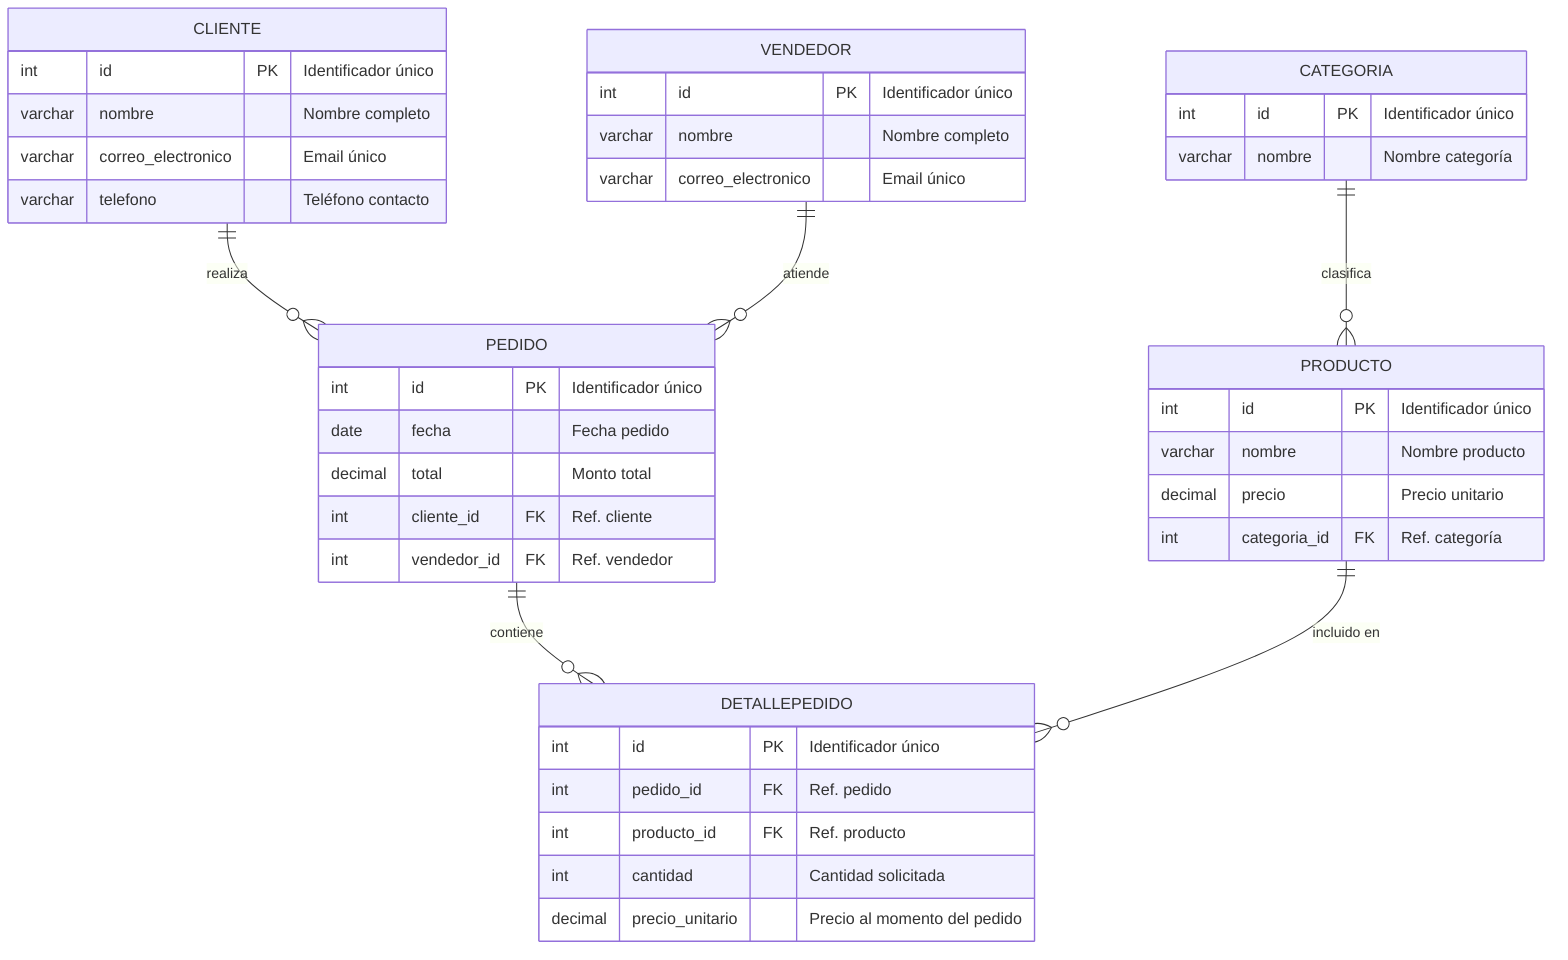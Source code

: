 erDiagram
    CLIENTE {
        int id PK "Identificador único"
        varchar nombre "Nombre completo"
        varchar correo_electronico "Email único"
        varchar telefono "Teléfono contacto"
    }
    
    CATEGORIA {
        int id PK "Identificador único"
        varchar nombre "Nombre categoría"
    }
    
    PRODUCTO {
        int id PK "Identificador único"
        varchar nombre "Nombre producto"
        decimal precio "Precio unitario"
        int categoria_id FK "Ref. categoría"
    }
    
    VENDEDOR {
        int id PK "Identificador único"
        varchar nombre "Nombre completo"
        varchar correo_electronico "Email único"
    }
    
    PEDIDO {
        int id PK "Identificador único"
        date fecha "Fecha pedido"
        decimal total "Monto total"
        int cliente_id FK "Ref. cliente"
        int vendedor_id FK "Ref. vendedor"
    }
    
    DETALLEPEDIDO {
        int id PK "Identificador único"
        int pedido_id FK "Ref. pedido"
        int producto_id FK "Ref. producto"
        int cantidad "Cantidad solicitada"
        decimal precio_unitario "Precio al momento del pedido"
    }
    
    %% Relationships
    CLIENTE ||--o{ PEDIDO : "realiza"
    VENDEDOR ||--o{ PEDIDO : "atiende"
    CATEGORIA ||--o{ PRODUCTO : "clasifica"
    PEDIDO ||--o{ DETALLEPEDIDO : "contiene"
    PRODUCTO ||--o{ DETALLEPEDIDO : "incluido en"